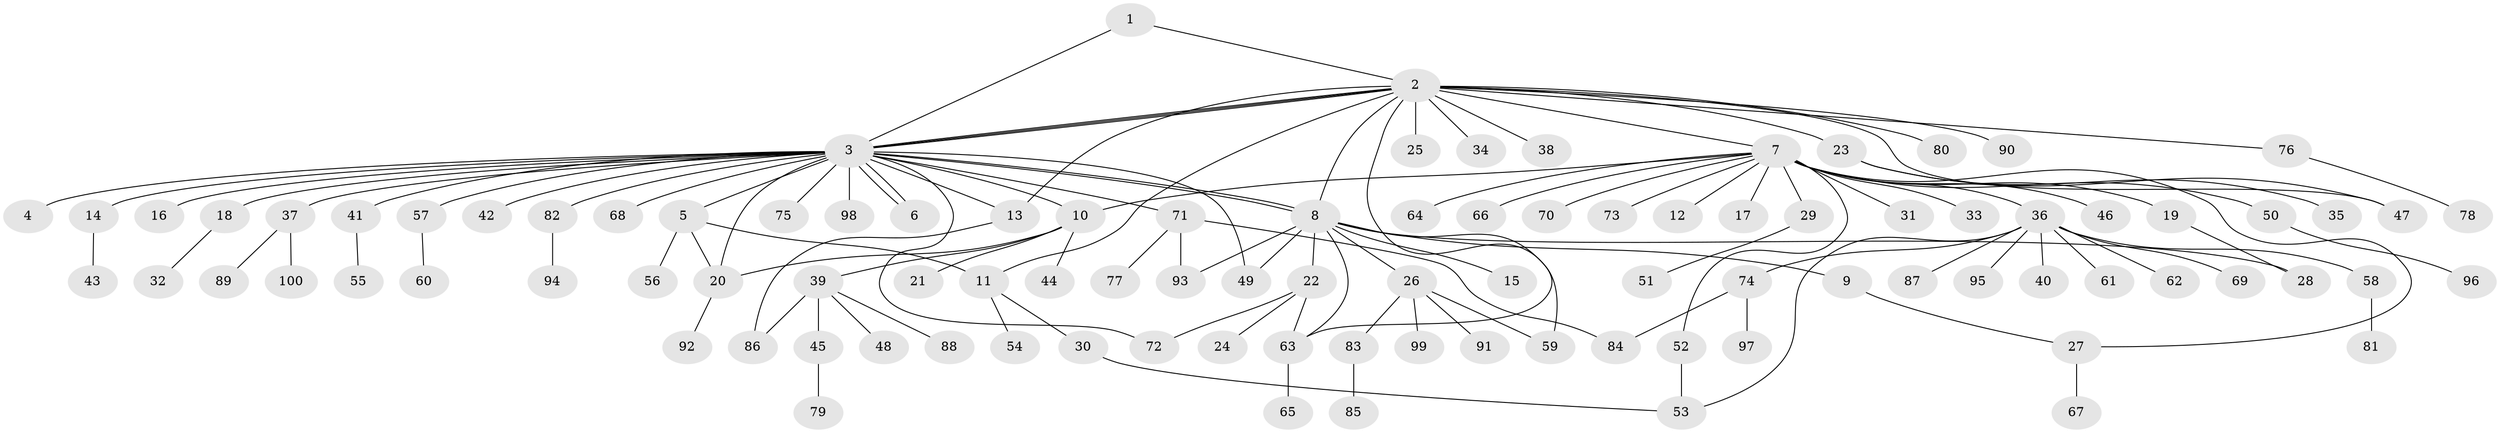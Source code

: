 // Generated by graph-tools (version 1.1) at 2025/11/02/21/25 10:11:08]
// undirected, 100 vertices, 123 edges
graph export_dot {
graph [start="1"]
  node [color=gray90,style=filled];
  1;
  2;
  3;
  4;
  5;
  6;
  7;
  8;
  9;
  10;
  11;
  12;
  13;
  14;
  15;
  16;
  17;
  18;
  19;
  20;
  21;
  22;
  23;
  24;
  25;
  26;
  27;
  28;
  29;
  30;
  31;
  32;
  33;
  34;
  35;
  36;
  37;
  38;
  39;
  40;
  41;
  42;
  43;
  44;
  45;
  46;
  47;
  48;
  49;
  50;
  51;
  52;
  53;
  54;
  55;
  56;
  57;
  58;
  59;
  60;
  61;
  62;
  63;
  64;
  65;
  66;
  67;
  68;
  69;
  70;
  71;
  72;
  73;
  74;
  75;
  76;
  77;
  78;
  79;
  80;
  81;
  82;
  83;
  84;
  85;
  86;
  87;
  88;
  89;
  90;
  91;
  92;
  93;
  94;
  95;
  96;
  97;
  98;
  99;
  100;
  1 -- 2;
  1 -- 3;
  2 -- 3;
  2 -- 3;
  2 -- 3;
  2 -- 7;
  2 -- 8;
  2 -- 11;
  2 -- 13;
  2 -- 23;
  2 -- 25;
  2 -- 34;
  2 -- 38;
  2 -- 47;
  2 -- 63;
  2 -- 76;
  2 -- 80;
  2 -- 90;
  3 -- 4;
  3 -- 5;
  3 -- 6;
  3 -- 6;
  3 -- 8;
  3 -- 8;
  3 -- 10;
  3 -- 13;
  3 -- 14;
  3 -- 16;
  3 -- 18;
  3 -- 20;
  3 -- 37;
  3 -- 41;
  3 -- 42;
  3 -- 49;
  3 -- 57;
  3 -- 68;
  3 -- 71;
  3 -- 72;
  3 -- 75;
  3 -- 82;
  3 -- 98;
  5 -- 11;
  5 -- 20;
  5 -- 56;
  7 -- 10;
  7 -- 12;
  7 -- 17;
  7 -- 19;
  7 -- 27;
  7 -- 29;
  7 -- 31;
  7 -- 33;
  7 -- 36;
  7 -- 46;
  7 -- 50;
  7 -- 52;
  7 -- 64;
  7 -- 66;
  7 -- 70;
  7 -- 73;
  8 -- 9;
  8 -- 15;
  8 -- 22;
  8 -- 26;
  8 -- 28;
  8 -- 49;
  8 -- 59;
  8 -- 63;
  8 -- 93;
  9 -- 27;
  10 -- 20;
  10 -- 21;
  10 -- 39;
  10 -- 44;
  11 -- 30;
  11 -- 54;
  13 -- 86;
  14 -- 43;
  18 -- 32;
  19 -- 28;
  20 -- 92;
  22 -- 24;
  22 -- 63;
  22 -- 72;
  23 -- 35;
  23 -- 47;
  26 -- 59;
  26 -- 83;
  26 -- 91;
  26 -- 99;
  27 -- 67;
  29 -- 51;
  30 -- 53;
  36 -- 40;
  36 -- 53;
  36 -- 58;
  36 -- 61;
  36 -- 62;
  36 -- 69;
  36 -- 74;
  36 -- 87;
  36 -- 95;
  37 -- 89;
  37 -- 100;
  39 -- 45;
  39 -- 48;
  39 -- 86;
  39 -- 88;
  41 -- 55;
  45 -- 79;
  50 -- 96;
  52 -- 53;
  57 -- 60;
  58 -- 81;
  63 -- 65;
  71 -- 77;
  71 -- 84;
  71 -- 93;
  74 -- 84;
  74 -- 97;
  76 -- 78;
  82 -- 94;
  83 -- 85;
}
